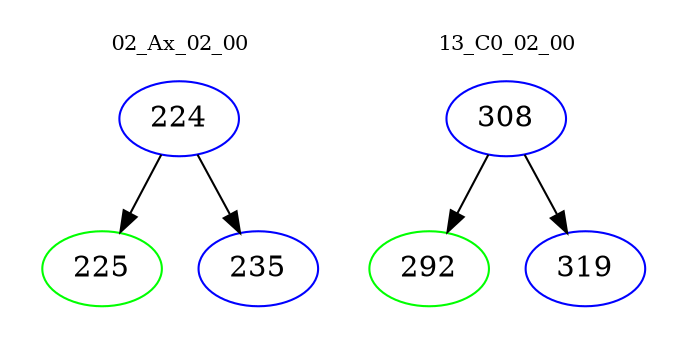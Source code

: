 digraph{
subgraph cluster_0 {
color = white
label = "02_Ax_02_00";
fontsize=10;
T0_224 [label="224", color="blue"]
T0_224 -> T0_225 [color="black"]
T0_225 [label="225", color="green"]
T0_224 -> T0_235 [color="black"]
T0_235 [label="235", color="blue"]
}
subgraph cluster_1 {
color = white
label = "13_C0_02_00";
fontsize=10;
T1_308 [label="308", color="blue"]
T1_308 -> T1_292 [color="black"]
T1_292 [label="292", color="green"]
T1_308 -> T1_319 [color="black"]
T1_319 [label="319", color="blue"]
}
}
